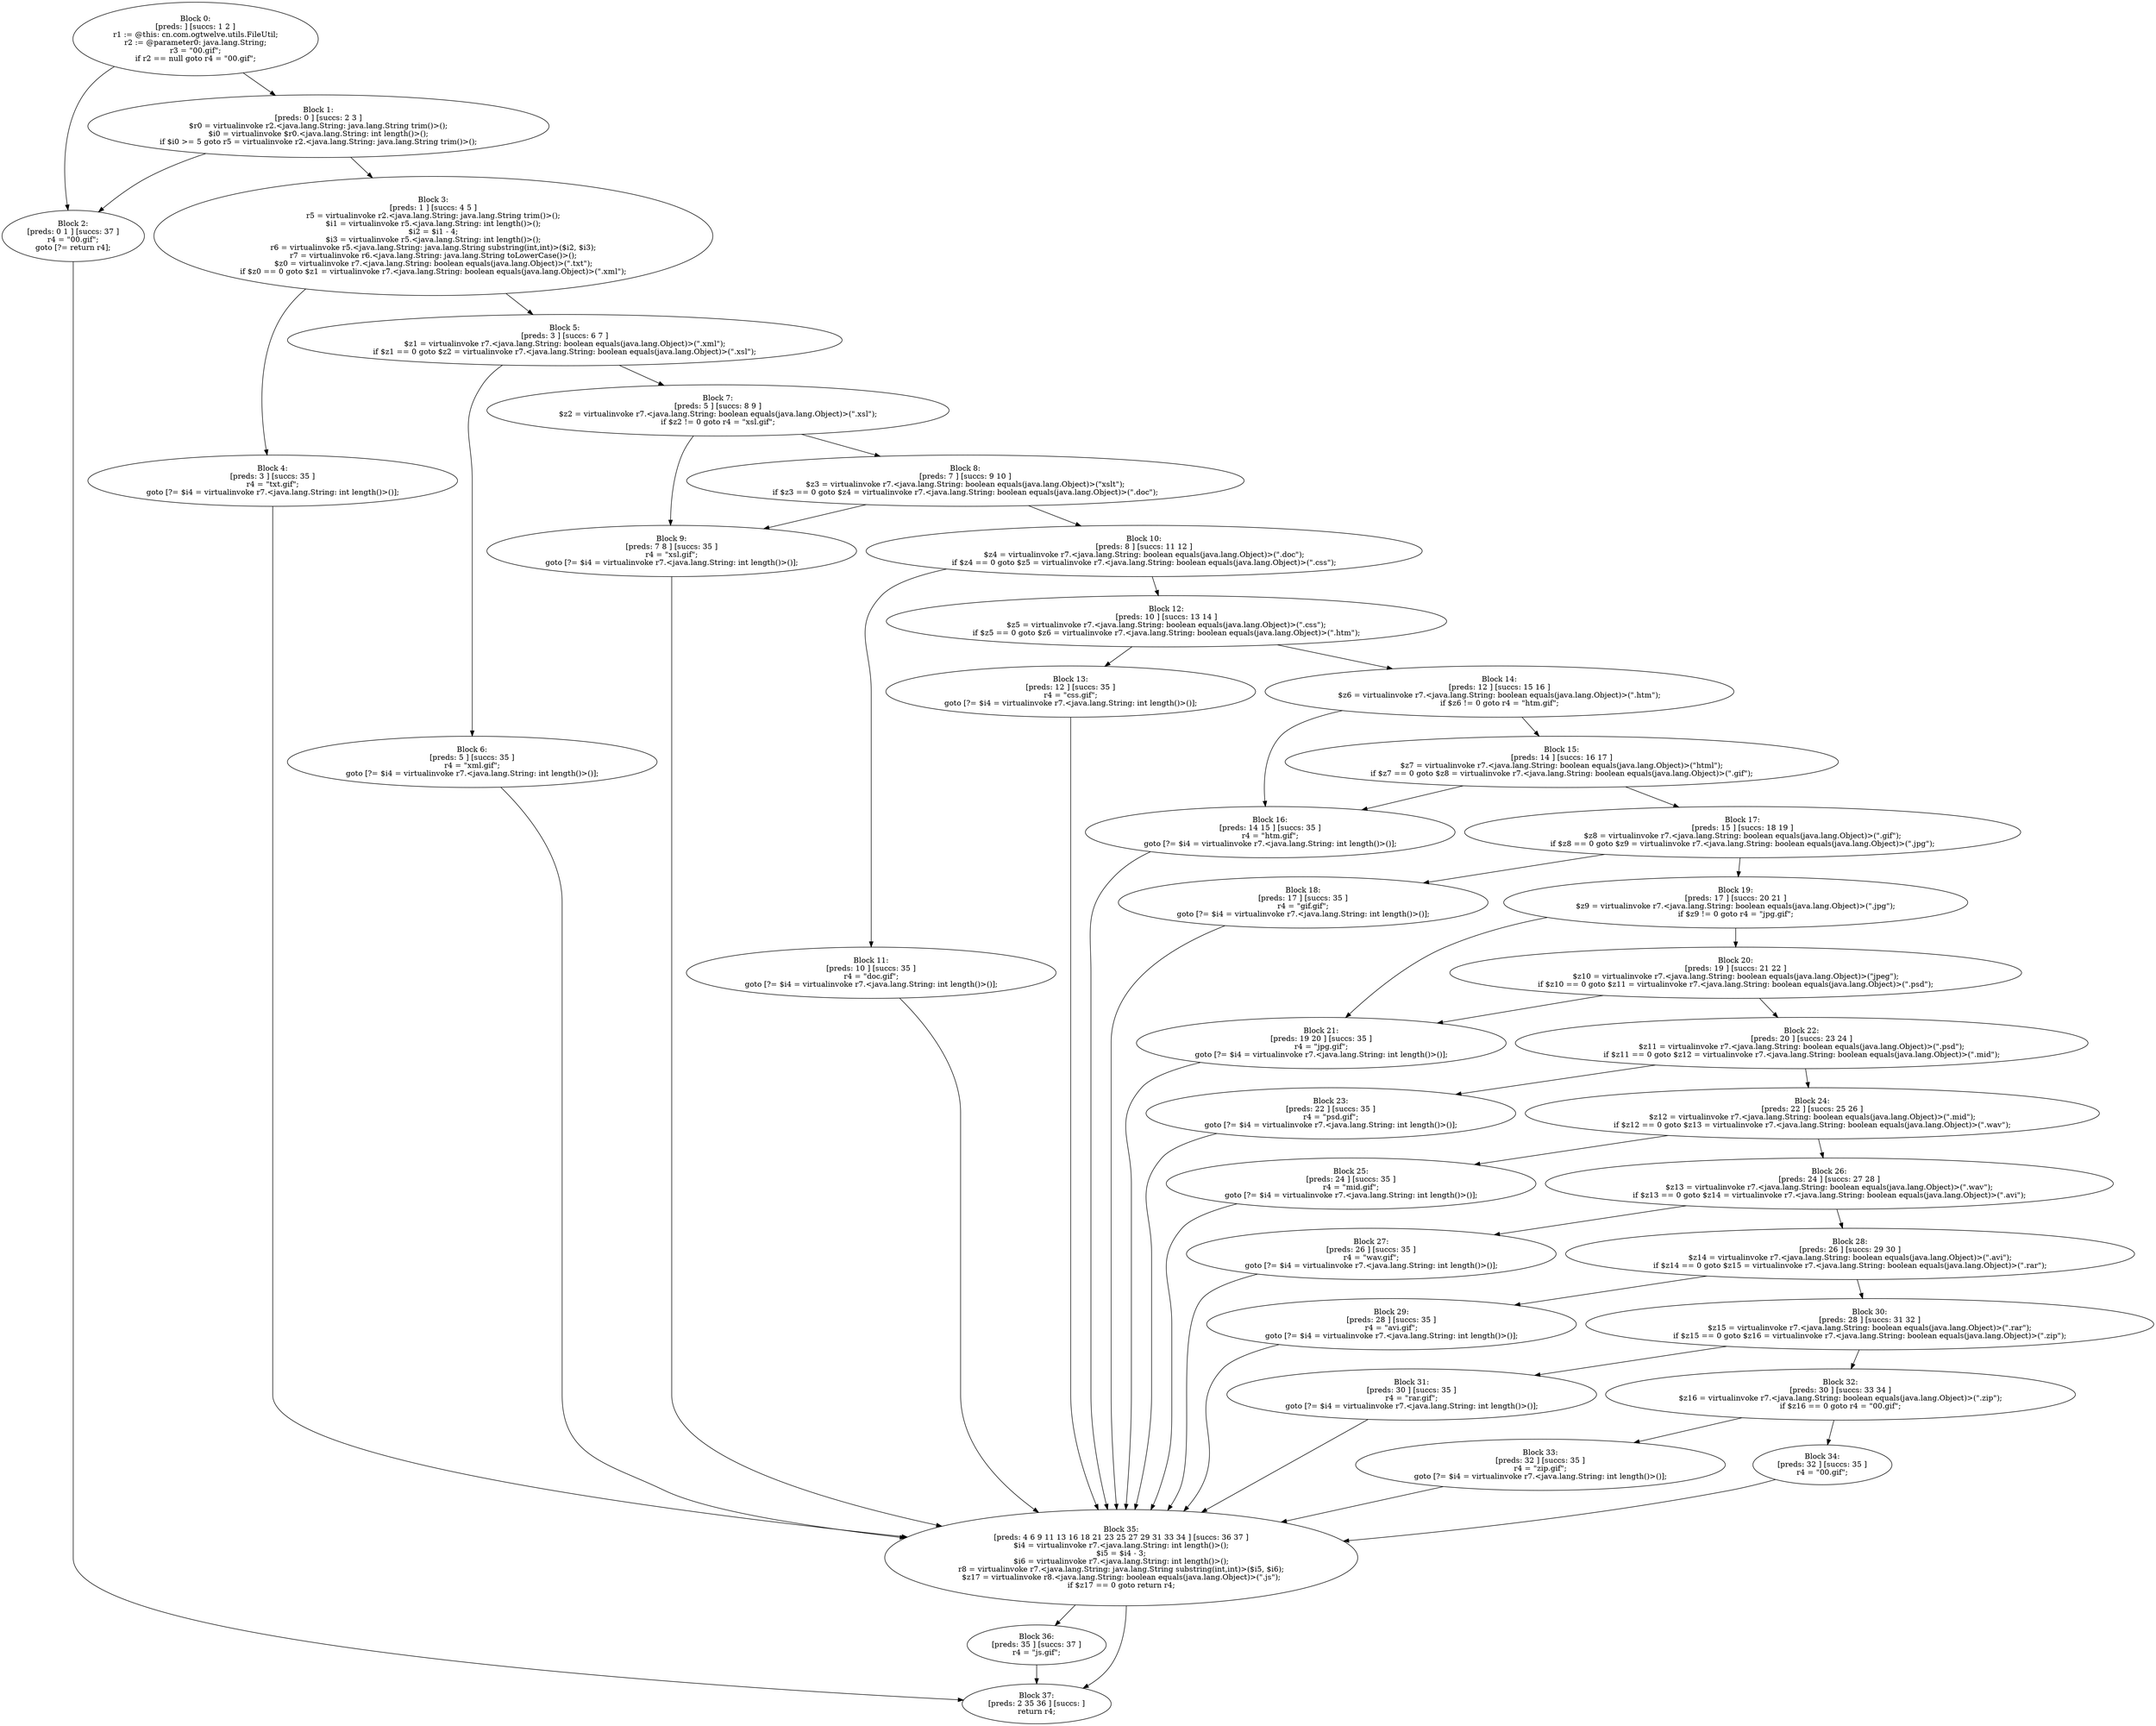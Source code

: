 digraph "unitGraph" {
    "Block 0:
[preds: ] [succs: 1 2 ]
r1 := @this: cn.com.ogtwelve.utils.FileUtil;
r2 := @parameter0: java.lang.String;
r3 = \"00.gif\";
if r2 == null goto r4 = \"00.gif\";
"
    "Block 1:
[preds: 0 ] [succs: 2 3 ]
$r0 = virtualinvoke r2.<java.lang.String: java.lang.String trim()>();
$i0 = virtualinvoke $r0.<java.lang.String: int length()>();
if $i0 >= 5 goto r5 = virtualinvoke r2.<java.lang.String: java.lang.String trim()>();
"
    "Block 2:
[preds: 0 1 ] [succs: 37 ]
r4 = \"00.gif\";
goto [?= return r4];
"
    "Block 3:
[preds: 1 ] [succs: 4 5 ]
r5 = virtualinvoke r2.<java.lang.String: java.lang.String trim()>();
$i1 = virtualinvoke r5.<java.lang.String: int length()>();
$i2 = $i1 - 4;
$i3 = virtualinvoke r5.<java.lang.String: int length()>();
r6 = virtualinvoke r5.<java.lang.String: java.lang.String substring(int,int)>($i2, $i3);
r7 = virtualinvoke r6.<java.lang.String: java.lang.String toLowerCase()>();
$z0 = virtualinvoke r7.<java.lang.String: boolean equals(java.lang.Object)>(\".txt\");
if $z0 == 0 goto $z1 = virtualinvoke r7.<java.lang.String: boolean equals(java.lang.Object)>(\".xml\");
"
    "Block 4:
[preds: 3 ] [succs: 35 ]
r4 = \"txt.gif\";
goto [?= $i4 = virtualinvoke r7.<java.lang.String: int length()>()];
"
    "Block 5:
[preds: 3 ] [succs: 6 7 ]
$z1 = virtualinvoke r7.<java.lang.String: boolean equals(java.lang.Object)>(\".xml\");
if $z1 == 0 goto $z2 = virtualinvoke r7.<java.lang.String: boolean equals(java.lang.Object)>(\".xsl\");
"
    "Block 6:
[preds: 5 ] [succs: 35 ]
r4 = \"xml.gif\";
goto [?= $i4 = virtualinvoke r7.<java.lang.String: int length()>()];
"
    "Block 7:
[preds: 5 ] [succs: 8 9 ]
$z2 = virtualinvoke r7.<java.lang.String: boolean equals(java.lang.Object)>(\".xsl\");
if $z2 != 0 goto r4 = \"xsl.gif\";
"
    "Block 8:
[preds: 7 ] [succs: 9 10 ]
$z3 = virtualinvoke r7.<java.lang.String: boolean equals(java.lang.Object)>(\"xslt\");
if $z3 == 0 goto $z4 = virtualinvoke r7.<java.lang.String: boolean equals(java.lang.Object)>(\".doc\");
"
    "Block 9:
[preds: 7 8 ] [succs: 35 ]
r4 = \"xsl.gif\";
goto [?= $i4 = virtualinvoke r7.<java.lang.String: int length()>()];
"
    "Block 10:
[preds: 8 ] [succs: 11 12 ]
$z4 = virtualinvoke r7.<java.lang.String: boolean equals(java.lang.Object)>(\".doc\");
if $z4 == 0 goto $z5 = virtualinvoke r7.<java.lang.String: boolean equals(java.lang.Object)>(\".css\");
"
    "Block 11:
[preds: 10 ] [succs: 35 ]
r4 = \"doc.gif\";
goto [?= $i4 = virtualinvoke r7.<java.lang.String: int length()>()];
"
    "Block 12:
[preds: 10 ] [succs: 13 14 ]
$z5 = virtualinvoke r7.<java.lang.String: boolean equals(java.lang.Object)>(\".css\");
if $z5 == 0 goto $z6 = virtualinvoke r7.<java.lang.String: boolean equals(java.lang.Object)>(\".htm\");
"
    "Block 13:
[preds: 12 ] [succs: 35 ]
r4 = \"css.gif\";
goto [?= $i4 = virtualinvoke r7.<java.lang.String: int length()>()];
"
    "Block 14:
[preds: 12 ] [succs: 15 16 ]
$z6 = virtualinvoke r7.<java.lang.String: boolean equals(java.lang.Object)>(\".htm\");
if $z6 != 0 goto r4 = \"htm.gif\";
"
    "Block 15:
[preds: 14 ] [succs: 16 17 ]
$z7 = virtualinvoke r7.<java.lang.String: boolean equals(java.lang.Object)>(\"html\");
if $z7 == 0 goto $z8 = virtualinvoke r7.<java.lang.String: boolean equals(java.lang.Object)>(\".gif\");
"
    "Block 16:
[preds: 14 15 ] [succs: 35 ]
r4 = \"htm.gif\";
goto [?= $i4 = virtualinvoke r7.<java.lang.String: int length()>()];
"
    "Block 17:
[preds: 15 ] [succs: 18 19 ]
$z8 = virtualinvoke r7.<java.lang.String: boolean equals(java.lang.Object)>(\".gif\");
if $z8 == 0 goto $z9 = virtualinvoke r7.<java.lang.String: boolean equals(java.lang.Object)>(\".jpg\");
"
    "Block 18:
[preds: 17 ] [succs: 35 ]
r4 = \"gif.gif\";
goto [?= $i4 = virtualinvoke r7.<java.lang.String: int length()>()];
"
    "Block 19:
[preds: 17 ] [succs: 20 21 ]
$z9 = virtualinvoke r7.<java.lang.String: boolean equals(java.lang.Object)>(\".jpg\");
if $z9 != 0 goto r4 = \"jpg.gif\";
"
    "Block 20:
[preds: 19 ] [succs: 21 22 ]
$z10 = virtualinvoke r7.<java.lang.String: boolean equals(java.lang.Object)>(\"jpeg\");
if $z10 == 0 goto $z11 = virtualinvoke r7.<java.lang.String: boolean equals(java.lang.Object)>(\".psd\");
"
    "Block 21:
[preds: 19 20 ] [succs: 35 ]
r4 = \"jpg.gif\";
goto [?= $i4 = virtualinvoke r7.<java.lang.String: int length()>()];
"
    "Block 22:
[preds: 20 ] [succs: 23 24 ]
$z11 = virtualinvoke r7.<java.lang.String: boolean equals(java.lang.Object)>(\".psd\");
if $z11 == 0 goto $z12 = virtualinvoke r7.<java.lang.String: boolean equals(java.lang.Object)>(\".mid\");
"
    "Block 23:
[preds: 22 ] [succs: 35 ]
r4 = \"psd.gif\";
goto [?= $i4 = virtualinvoke r7.<java.lang.String: int length()>()];
"
    "Block 24:
[preds: 22 ] [succs: 25 26 ]
$z12 = virtualinvoke r7.<java.lang.String: boolean equals(java.lang.Object)>(\".mid\");
if $z12 == 0 goto $z13 = virtualinvoke r7.<java.lang.String: boolean equals(java.lang.Object)>(\".wav\");
"
    "Block 25:
[preds: 24 ] [succs: 35 ]
r4 = \"mid.gif\";
goto [?= $i4 = virtualinvoke r7.<java.lang.String: int length()>()];
"
    "Block 26:
[preds: 24 ] [succs: 27 28 ]
$z13 = virtualinvoke r7.<java.lang.String: boolean equals(java.lang.Object)>(\".wav\");
if $z13 == 0 goto $z14 = virtualinvoke r7.<java.lang.String: boolean equals(java.lang.Object)>(\".avi\");
"
    "Block 27:
[preds: 26 ] [succs: 35 ]
r4 = \"wav.gif\";
goto [?= $i4 = virtualinvoke r7.<java.lang.String: int length()>()];
"
    "Block 28:
[preds: 26 ] [succs: 29 30 ]
$z14 = virtualinvoke r7.<java.lang.String: boolean equals(java.lang.Object)>(\".avi\");
if $z14 == 0 goto $z15 = virtualinvoke r7.<java.lang.String: boolean equals(java.lang.Object)>(\".rar\");
"
    "Block 29:
[preds: 28 ] [succs: 35 ]
r4 = \"avi.gif\";
goto [?= $i4 = virtualinvoke r7.<java.lang.String: int length()>()];
"
    "Block 30:
[preds: 28 ] [succs: 31 32 ]
$z15 = virtualinvoke r7.<java.lang.String: boolean equals(java.lang.Object)>(\".rar\");
if $z15 == 0 goto $z16 = virtualinvoke r7.<java.lang.String: boolean equals(java.lang.Object)>(\".zip\");
"
    "Block 31:
[preds: 30 ] [succs: 35 ]
r4 = \"rar.gif\";
goto [?= $i4 = virtualinvoke r7.<java.lang.String: int length()>()];
"
    "Block 32:
[preds: 30 ] [succs: 33 34 ]
$z16 = virtualinvoke r7.<java.lang.String: boolean equals(java.lang.Object)>(\".zip\");
if $z16 == 0 goto r4 = \"00.gif\";
"
    "Block 33:
[preds: 32 ] [succs: 35 ]
r4 = \"zip.gif\";
goto [?= $i4 = virtualinvoke r7.<java.lang.String: int length()>()];
"
    "Block 34:
[preds: 32 ] [succs: 35 ]
r4 = \"00.gif\";
"
    "Block 35:
[preds: 4 6 9 11 13 16 18 21 23 25 27 29 31 33 34 ] [succs: 36 37 ]
$i4 = virtualinvoke r7.<java.lang.String: int length()>();
$i5 = $i4 - 3;
$i6 = virtualinvoke r7.<java.lang.String: int length()>();
r8 = virtualinvoke r7.<java.lang.String: java.lang.String substring(int,int)>($i5, $i6);
$z17 = virtualinvoke r8.<java.lang.String: boolean equals(java.lang.Object)>(\".js\");
if $z17 == 0 goto return r4;
"
    "Block 36:
[preds: 35 ] [succs: 37 ]
r4 = \"js.gif\";
"
    "Block 37:
[preds: 2 35 36 ] [succs: ]
return r4;
"
    "Block 0:
[preds: ] [succs: 1 2 ]
r1 := @this: cn.com.ogtwelve.utils.FileUtil;
r2 := @parameter0: java.lang.String;
r3 = \"00.gif\";
if r2 == null goto r4 = \"00.gif\";
"->"Block 1:
[preds: 0 ] [succs: 2 3 ]
$r0 = virtualinvoke r2.<java.lang.String: java.lang.String trim()>();
$i0 = virtualinvoke $r0.<java.lang.String: int length()>();
if $i0 >= 5 goto r5 = virtualinvoke r2.<java.lang.String: java.lang.String trim()>();
";
    "Block 0:
[preds: ] [succs: 1 2 ]
r1 := @this: cn.com.ogtwelve.utils.FileUtil;
r2 := @parameter0: java.lang.String;
r3 = \"00.gif\";
if r2 == null goto r4 = \"00.gif\";
"->"Block 2:
[preds: 0 1 ] [succs: 37 ]
r4 = \"00.gif\";
goto [?= return r4];
";
    "Block 1:
[preds: 0 ] [succs: 2 3 ]
$r0 = virtualinvoke r2.<java.lang.String: java.lang.String trim()>();
$i0 = virtualinvoke $r0.<java.lang.String: int length()>();
if $i0 >= 5 goto r5 = virtualinvoke r2.<java.lang.String: java.lang.String trim()>();
"->"Block 2:
[preds: 0 1 ] [succs: 37 ]
r4 = \"00.gif\";
goto [?= return r4];
";
    "Block 1:
[preds: 0 ] [succs: 2 3 ]
$r0 = virtualinvoke r2.<java.lang.String: java.lang.String trim()>();
$i0 = virtualinvoke $r0.<java.lang.String: int length()>();
if $i0 >= 5 goto r5 = virtualinvoke r2.<java.lang.String: java.lang.String trim()>();
"->"Block 3:
[preds: 1 ] [succs: 4 5 ]
r5 = virtualinvoke r2.<java.lang.String: java.lang.String trim()>();
$i1 = virtualinvoke r5.<java.lang.String: int length()>();
$i2 = $i1 - 4;
$i3 = virtualinvoke r5.<java.lang.String: int length()>();
r6 = virtualinvoke r5.<java.lang.String: java.lang.String substring(int,int)>($i2, $i3);
r7 = virtualinvoke r6.<java.lang.String: java.lang.String toLowerCase()>();
$z0 = virtualinvoke r7.<java.lang.String: boolean equals(java.lang.Object)>(\".txt\");
if $z0 == 0 goto $z1 = virtualinvoke r7.<java.lang.String: boolean equals(java.lang.Object)>(\".xml\");
";
    "Block 2:
[preds: 0 1 ] [succs: 37 ]
r4 = \"00.gif\";
goto [?= return r4];
"->"Block 37:
[preds: 2 35 36 ] [succs: ]
return r4;
";
    "Block 3:
[preds: 1 ] [succs: 4 5 ]
r5 = virtualinvoke r2.<java.lang.String: java.lang.String trim()>();
$i1 = virtualinvoke r5.<java.lang.String: int length()>();
$i2 = $i1 - 4;
$i3 = virtualinvoke r5.<java.lang.String: int length()>();
r6 = virtualinvoke r5.<java.lang.String: java.lang.String substring(int,int)>($i2, $i3);
r7 = virtualinvoke r6.<java.lang.String: java.lang.String toLowerCase()>();
$z0 = virtualinvoke r7.<java.lang.String: boolean equals(java.lang.Object)>(\".txt\");
if $z0 == 0 goto $z1 = virtualinvoke r7.<java.lang.String: boolean equals(java.lang.Object)>(\".xml\");
"->"Block 4:
[preds: 3 ] [succs: 35 ]
r4 = \"txt.gif\";
goto [?= $i4 = virtualinvoke r7.<java.lang.String: int length()>()];
";
    "Block 3:
[preds: 1 ] [succs: 4 5 ]
r5 = virtualinvoke r2.<java.lang.String: java.lang.String trim()>();
$i1 = virtualinvoke r5.<java.lang.String: int length()>();
$i2 = $i1 - 4;
$i3 = virtualinvoke r5.<java.lang.String: int length()>();
r6 = virtualinvoke r5.<java.lang.String: java.lang.String substring(int,int)>($i2, $i3);
r7 = virtualinvoke r6.<java.lang.String: java.lang.String toLowerCase()>();
$z0 = virtualinvoke r7.<java.lang.String: boolean equals(java.lang.Object)>(\".txt\");
if $z0 == 0 goto $z1 = virtualinvoke r7.<java.lang.String: boolean equals(java.lang.Object)>(\".xml\");
"->"Block 5:
[preds: 3 ] [succs: 6 7 ]
$z1 = virtualinvoke r7.<java.lang.String: boolean equals(java.lang.Object)>(\".xml\");
if $z1 == 0 goto $z2 = virtualinvoke r7.<java.lang.String: boolean equals(java.lang.Object)>(\".xsl\");
";
    "Block 4:
[preds: 3 ] [succs: 35 ]
r4 = \"txt.gif\";
goto [?= $i4 = virtualinvoke r7.<java.lang.String: int length()>()];
"->"Block 35:
[preds: 4 6 9 11 13 16 18 21 23 25 27 29 31 33 34 ] [succs: 36 37 ]
$i4 = virtualinvoke r7.<java.lang.String: int length()>();
$i5 = $i4 - 3;
$i6 = virtualinvoke r7.<java.lang.String: int length()>();
r8 = virtualinvoke r7.<java.lang.String: java.lang.String substring(int,int)>($i5, $i6);
$z17 = virtualinvoke r8.<java.lang.String: boolean equals(java.lang.Object)>(\".js\");
if $z17 == 0 goto return r4;
";
    "Block 5:
[preds: 3 ] [succs: 6 7 ]
$z1 = virtualinvoke r7.<java.lang.String: boolean equals(java.lang.Object)>(\".xml\");
if $z1 == 0 goto $z2 = virtualinvoke r7.<java.lang.String: boolean equals(java.lang.Object)>(\".xsl\");
"->"Block 6:
[preds: 5 ] [succs: 35 ]
r4 = \"xml.gif\";
goto [?= $i4 = virtualinvoke r7.<java.lang.String: int length()>()];
";
    "Block 5:
[preds: 3 ] [succs: 6 7 ]
$z1 = virtualinvoke r7.<java.lang.String: boolean equals(java.lang.Object)>(\".xml\");
if $z1 == 0 goto $z2 = virtualinvoke r7.<java.lang.String: boolean equals(java.lang.Object)>(\".xsl\");
"->"Block 7:
[preds: 5 ] [succs: 8 9 ]
$z2 = virtualinvoke r7.<java.lang.String: boolean equals(java.lang.Object)>(\".xsl\");
if $z2 != 0 goto r4 = \"xsl.gif\";
";
    "Block 6:
[preds: 5 ] [succs: 35 ]
r4 = \"xml.gif\";
goto [?= $i4 = virtualinvoke r7.<java.lang.String: int length()>()];
"->"Block 35:
[preds: 4 6 9 11 13 16 18 21 23 25 27 29 31 33 34 ] [succs: 36 37 ]
$i4 = virtualinvoke r7.<java.lang.String: int length()>();
$i5 = $i4 - 3;
$i6 = virtualinvoke r7.<java.lang.String: int length()>();
r8 = virtualinvoke r7.<java.lang.String: java.lang.String substring(int,int)>($i5, $i6);
$z17 = virtualinvoke r8.<java.lang.String: boolean equals(java.lang.Object)>(\".js\");
if $z17 == 0 goto return r4;
";
    "Block 7:
[preds: 5 ] [succs: 8 9 ]
$z2 = virtualinvoke r7.<java.lang.String: boolean equals(java.lang.Object)>(\".xsl\");
if $z2 != 0 goto r4 = \"xsl.gif\";
"->"Block 8:
[preds: 7 ] [succs: 9 10 ]
$z3 = virtualinvoke r7.<java.lang.String: boolean equals(java.lang.Object)>(\"xslt\");
if $z3 == 0 goto $z4 = virtualinvoke r7.<java.lang.String: boolean equals(java.lang.Object)>(\".doc\");
";
    "Block 7:
[preds: 5 ] [succs: 8 9 ]
$z2 = virtualinvoke r7.<java.lang.String: boolean equals(java.lang.Object)>(\".xsl\");
if $z2 != 0 goto r4 = \"xsl.gif\";
"->"Block 9:
[preds: 7 8 ] [succs: 35 ]
r4 = \"xsl.gif\";
goto [?= $i4 = virtualinvoke r7.<java.lang.String: int length()>()];
";
    "Block 8:
[preds: 7 ] [succs: 9 10 ]
$z3 = virtualinvoke r7.<java.lang.String: boolean equals(java.lang.Object)>(\"xslt\");
if $z3 == 0 goto $z4 = virtualinvoke r7.<java.lang.String: boolean equals(java.lang.Object)>(\".doc\");
"->"Block 9:
[preds: 7 8 ] [succs: 35 ]
r4 = \"xsl.gif\";
goto [?= $i4 = virtualinvoke r7.<java.lang.String: int length()>()];
";
    "Block 8:
[preds: 7 ] [succs: 9 10 ]
$z3 = virtualinvoke r7.<java.lang.String: boolean equals(java.lang.Object)>(\"xslt\");
if $z3 == 0 goto $z4 = virtualinvoke r7.<java.lang.String: boolean equals(java.lang.Object)>(\".doc\");
"->"Block 10:
[preds: 8 ] [succs: 11 12 ]
$z4 = virtualinvoke r7.<java.lang.String: boolean equals(java.lang.Object)>(\".doc\");
if $z4 == 0 goto $z5 = virtualinvoke r7.<java.lang.String: boolean equals(java.lang.Object)>(\".css\");
";
    "Block 9:
[preds: 7 8 ] [succs: 35 ]
r4 = \"xsl.gif\";
goto [?= $i4 = virtualinvoke r7.<java.lang.String: int length()>()];
"->"Block 35:
[preds: 4 6 9 11 13 16 18 21 23 25 27 29 31 33 34 ] [succs: 36 37 ]
$i4 = virtualinvoke r7.<java.lang.String: int length()>();
$i5 = $i4 - 3;
$i6 = virtualinvoke r7.<java.lang.String: int length()>();
r8 = virtualinvoke r7.<java.lang.String: java.lang.String substring(int,int)>($i5, $i6);
$z17 = virtualinvoke r8.<java.lang.String: boolean equals(java.lang.Object)>(\".js\");
if $z17 == 0 goto return r4;
";
    "Block 10:
[preds: 8 ] [succs: 11 12 ]
$z4 = virtualinvoke r7.<java.lang.String: boolean equals(java.lang.Object)>(\".doc\");
if $z4 == 0 goto $z5 = virtualinvoke r7.<java.lang.String: boolean equals(java.lang.Object)>(\".css\");
"->"Block 11:
[preds: 10 ] [succs: 35 ]
r4 = \"doc.gif\";
goto [?= $i4 = virtualinvoke r7.<java.lang.String: int length()>()];
";
    "Block 10:
[preds: 8 ] [succs: 11 12 ]
$z4 = virtualinvoke r7.<java.lang.String: boolean equals(java.lang.Object)>(\".doc\");
if $z4 == 0 goto $z5 = virtualinvoke r7.<java.lang.String: boolean equals(java.lang.Object)>(\".css\");
"->"Block 12:
[preds: 10 ] [succs: 13 14 ]
$z5 = virtualinvoke r7.<java.lang.String: boolean equals(java.lang.Object)>(\".css\");
if $z5 == 0 goto $z6 = virtualinvoke r7.<java.lang.String: boolean equals(java.lang.Object)>(\".htm\");
";
    "Block 11:
[preds: 10 ] [succs: 35 ]
r4 = \"doc.gif\";
goto [?= $i4 = virtualinvoke r7.<java.lang.String: int length()>()];
"->"Block 35:
[preds: 4 6 9 11 13 16 18 21 23 25 27 29 31 33 34 ] [succs: 36 37 ]
$i4 = virtualinvoke r7.<java.lang.String: int length()>();
$i5 = $i4 - 3;
$i6 = virtualinvoke r7.<java.lang.String: int length()>();
r8 = virtualinvoke r7.<java.lang.String: java.lang.String substring(int,int)>($i5, $i6);
$z17 = virtualinvoke r8.<java.lang.String: boolean equals(java.lang.Object)>(\".js\");
if $z17 == 0 goto return r4;
";
    "Block 12:
[preds: 10 ] [succs: 13 14 ]
$z5 = virtualinvoke r7.<java.lang.String: boolean equals(java.lang.Object)>(\".css\");
if $z5 == 0 goto $z6 = virtualinvoke r7.<java.lang.String: boolean equals(java.lang.Object)>(\".htm\");
"->"Block 13:
[preds: 12 ] [succs: 35 ]
r4 = \"css.gif\";
goto [?= $i4 = virtualinvoke r7.<java.lang.String: int length()>()];
";
    "Block 12:
[preds: 10 ] [succs: 13 14 ]
$z5 = virtualinvoke r7.<java.lang.String: boolean equals(java.lang.Object)>(\".css\");
if $z5 == 0 goto $z6 = virtualinvoke r7.<java.lang.String: boolean equals(java.lang.Object)>(\".htm\");
"->"Block 14:
[preds: 12 ] [succs: 15 16 ]
$z6 = virtualinvoke r7.<java.lang.String: boolean equals(java.lang.Object)>(\".htm\");
if $z6 != 0 goto r4 = \"htm.gif\";
";
    "Block 13:
[preds: 12 ] [succs: 35 ]
r4 = \"css.gif\";
goto [?= $i4 = virtualinvoke r7.<java.lang.String: int length()>()];
"->"Block 35:
[preds: 4 6 9 11 13 16 18 21 23 25 27 29 31 33 34 ] [succs: 36 37 ]
$i4 = virtualinvoke r7.<java.lang.String: int length()>();
$i5 = $i4 - 3;
$i6 = virtualinvoke r7.<java.lang.String: int length()>();
r8 = virtualinvoke r7.<java.lang.String: java.lang.String substring(int,int)>($i5, $i6);
$z17 = virtualinvoke r8.<java.lang.String: boolean equals(java.lang.Object)>(\".js\");
if $z17 == 0 goto return r4;
";
    "Block 14:
[preds: 12 ] [succs: 15 16 ]
$z6 = virtualinvoke r7.<java.lang.String: boolean equals(java.lang.Object)>(\".htm\");
if $z6 != 0 goto r4 = \"htm.gif\";
"->"Block 15:
[preds: 14 ] [succs: 16 17 ]
$z7 = virtualinvoke r7.<java.lang.String: boolean equals(java.lang.Object)>(\"html\");
if $z7 == 0 goto $z8 = virtualinvoke r7.<java.lang.String: boolean equals(java.lang.Object)>(\".gif\");
";
    "Block 14:
[preds: 12 ] [succs: 15 16 ]
$z6 = virtualinvoke r7.<java.lang.String: boolean equals(java.lang.Object)>(\".htm\");
if $z6 != 0 goto r4 = \"htm.gif\";
"->"Block 16:
[preds: 14 15 ] [succs: 35 ]
r4 = \"htm.gif\";
goto [?= $i4 = virtualinvoke r7.<java.lang.String: int length()>()];
";
    "Block 15:
[preds: 14 ] [succs: 16 17 ]
$z7 = virtualinvoke r7.<java.lang.String: boolean equals(java.lang.Object)>(\"html\");
if $z7 == 0 goto $z8 = virtualinvoke r7.<java.lang.String: boolean equals(java.lang.Object)>(\".gif\");
"->"Block 16:
[preds: 14 15 ] [succs: 35 ]
r4 = \"htm.gif\";
goto [?= $i4 = virtualinvoke r7.<java.lang.String: int length()>()];
";
    "Block 15:
[preds: 14 ] [succs: 16 17 ]
$z7 = virtualinvoke r7.<java.lang.String: boolean equals(java.lang.Object)>(\"html\");
if $z7 == 0 goto $z8 = virtualinvoke r7.<java.lang.String: boolean equals(java.lang.Object)>(\".gif\");
"->"Block 17:
[preds: 15 ] [succs: 18 19 ]
$z8 = virtualinvoke r7.<java.lang.String: boolean equals(java.lang.Object)>(\".gif\");
if $z8 == 0 goto $z9 = virtualinvoke r7.<java.lang.String: boolean equals(java.lang.Object)>(\".jpg\");
";
    "Block 16:
[preds: 14 15 ] [succs: 35 ]
r4 = \"htm.gif\";
goto [?= $i4 = virtualinvoke r7.<java.lang.String: int length()>()];
"->"Block 35:
[preds: 4 6 9 11 13 16 18 21 23 25 27 29 31 33 34 ] [succs: 36 37 ]
$i4 = virtualinvoke r7.<java.lang.String: int length()>();
$i5 = $i4 - 3;
$i6 = virtualinvoke r7.<java.lang.String: int length()>();
r8 = virtualinvoke r7.<java.lang.String: java.lang.String substring(int,int)>($i5, $i6);
$z17 = virtualinvoke r8.<java.lang.String: boolean equals(java.lang.Object)>(\".js\");
if $z17 == 0 goto return r4;
";
    "Block 17:
[preds: 15 ] [succs: 18 19 ]
$z8 = virtualinvoke r7.<java.lang.String: boolean equals(java.lang.Object)>(\".gif\");
if $z8 == 0 goto $z9 = virtualinvoke r7.<java.lang.String: boolean equals(java.lang.Object)>(\".jpg\");
"->"Block 18:
[preds: 17 ] [succs: 35 ]
r4 = \"gif.gif\";
goto [?= $i4 = virtualinvoke r7.<java.lang.String: int length()>()];
";
    "Block 17:
[preds: 15 ] [succs: 18 19 ]
$z8 = virtualinvoke r7.<java.lang.String: boolean equals(java.lang.Object)>(\".gif\");
if $z8 == 0 goto $z9 = virtualinvoke r7.<java.lang.String: boolean equals(java.lang.Object)>(\".jpg\");
"->"Block 19:
[preds: 17 ] [succs: 20 21 ]
$z9 = virtualinvoke r7.<java.lang.String: boolean equals(java.lang.Object)>(\".jpg\");
if $z9 != 0 goto r4 = \"jpg.gif\";
";
    "Block 18:
[preds: 17 ] [succs: 35 ]
r4 = \"gif.gif\";
goto [?= $i4 = virtualinvoke r7.<java.lang.String: int length()>()];
"->"Block 35:
[preds: 4 6 9 11 13 16 18 21 23 25 27 29 31 33 34 ] [succs: 36 37 ]
$i4 = virtualinvoke r7.<java.lang.String: int length()>();
$i5 = $i4 - 3;
$i6 = virtualinvoke r7.<java.lang.String: int length()>();
r8 = virtualinvoke r7.<java.lang.String: java.lang.String substring(int,int)>($i5, $i6);
$z17 = virtualinvoke r8.<java.lang.String: boolean equals(java.lang.Object)>(\".js\");
if $z17 == 0 goto return r4;
";
    "Block 19:
[preds: 17 ] [succs: 20 21 ]
$z9 = virtualinvoke r7.<java.lang.String: boolean equals(java.lang.Object)>(\".jpg\");
if $z9 != 0 goto r4 = \"jpg.gif\";
"->"Block 20:
[preds: 19 ] [succs: 21 22 ]
$z10 = virtualinvoke r7.<java.lang.String: boolean equals(java.lang.Object)>(\"jpeg\");
if $z10 == 0 goto $z11 = virtualinvoke r7.<java.lang.String: boolean equals(java.lang.Object)>(\".psd\");
";
    "Block 19:
[preds: 17 ] [succs: 20 21 ]
$z9 = virtualinvoke r7.<java.lang.String: boolean equals(java.lang.Object)>(\".jpg\");
if $z9 != 0 goto r4 = \"jpg.gif\";
"->"Block 21:
[preds: 19 20 ] [succs: 35 ]
r4 = \"jpg.gif\";
goto [?= $i4 = virtualinvoke r7.<java.lang.String: int length()>()];
";
    "Block 20:
[preds: 19 ] [succs: 21 22 ]
$z10 = virtualinvoke r7.<java.lang.String: boolean equals(java.lang.Object)>(\"jpeg\");
if $z10 == 0 goto $z11 = virtualinvoke r7.<java.lang.String: boolean equals(java.lang.Object)>(\".psd\");
"->"Block 21:
[preds: 19 20 ] [succs: 35 ]
r4 = \"jpg.gif\";
goto [?= $i4 = virtualinvoke r7.<java.lang.String: int length()>()];
";
    "Block 20:
[preds: 19 ] [succs: 21 22 ]
$z10 = virtualinvoke r7.<java.lang.String: boolean equals(java.lang.Object)>(\"jpeg\");
if $z10 == 0 goto $z11 = virtualinvoke r7.<java.lang.String: boolean equals(java.lang.Object)>(\".psd\");
"->"Block 22:
[preds: 20 ] [succs: 23 24 ]
$z11 = virtualinvoke r7.<java.lang.String: boolean equals(java.lang.Object)>(\".psd\");
if $z11 == 0 goto $z12 = virtualinvoke r7.<java.lang.String: boolean equals(java.lang.Object)>(\".mid\");
";
    "Block 21:
[preds: 19 20 ] [succs: 35 ]
r4 = \"jpg.gif\";
goto [?= $i4 = virtualinvoke r7.<java.lang.String: int length()>()];
"->"Block 35:
[preds: 4 6 9 11 13 16 18 21 23 25 27 29 31 33 34 ] [succs: 36 37 ]
$i4 = virtualinvoke r7.<java.lang.String: int length()>();
$i5 = $i4 - 3;
$i6 = virtualinvoke r7.<java.lang.String: int length()>();
r8 = virtualinvoke r7.<java.lang.String: java.lang.String substring(int,int)>($i5, $i6);
$z17 = virtualinvoke r8.<java.lang.String: boolean equals(java.lang.Object)>(\".js\");
if $z17 == 0 goto return r4;
";
    "Block 22:
[preds: 20 ] [succs: 23 24 ]
$z11 = virtualinvoke r7.<java.lang.String: boolean equals(java.lang.Object)>(\".psd\");
if $z11 == 0 goto $z12 = virtualinvoke r7.<java.lang.String: boolean equals(java.lang.Object)>(\".mid\");
"->"Block 23:
[preds: 22 ] [succs: 35 ]
r4 = \"psd.gif\";
goto [?= $i4 = virtualinvoke r7.<java.lang.String: int length()>()];
";
    "Block 22:
[preds: 20 ] [succs: 23 24 ]
$z11 = virtualinvoke r7.<java.lang.String: boolean equals(java.lang.Object)>(\".psd\");
if $z11 == 0 goto $z12 = virtualinvoke r7.<java.lang.String: boolean equals(java.lang.Object)>(\".mid\");
"->"Block 24:
[preds: 22 ] [succs: 25 26 ]
$z12 = virtualinvoke r7.<java.lang.String: boolean equals(java.lang.Object)>(\".mid\");
if $z12 == 0 goto $z13 = virtualinvoke r7.<java.lang.String: boolean equals(java.lang.Object)>(\".wav\");
";
    "Block 23:
[preds: 22 ] [succs: 35 ]
r4 = \"psd.gif\";
goto [?= $i4 = virtualinvoke r7.<java.lang.String: int length()>()];
"->"Block 35:
[preds: 4 6 9 11 13 16 18 21 23 25 27 29 31 33 34 ] [succs: 36 37 ]
$i4 = virtualinvoke r7.<java.lang.String: int length()>();
$i5 = $i4 - 3;
$i6 = virtualinvoke r7.<java.lang.String: int length()>();
r8 = virtualinvoke r7.<java.lang.String: java.lang.String substring(int,int)>($i5, $i6);
$z17 = virtualinvoke r8.<java.lang.String: boolean equals(java.lang.Object)>(\".js\");
if $z17 == 0 goto return r4;
";
    "Block 24:
[preds: 22 ] [succs: 25 26 ]
$z12 = virtualinvoke r7.<java.lang.String: boolean equals(java.lang.Object)>(\".mid\");
if $z12 == 0 goto $z13 = virtualinvoke r7.<java.lang.String: boolean equals(java.lang.Object)>(\".wav\");
"->"Block 25:
[preds: 24 ] [succs: 35 ]
r4 = \"mid.gif\";
goto [?= $i4 = virtualinvoke r7.<java.lang.String: int length()>()];
";
    "Block 24:
[preds: 22 ] [succs: 25 26 ]
$z12 = virtualinvoke r7.<java.lang.String: boolean equals(java.lang.Object)>(\".mid\");
if $z12 == 0 goto $z13 = virtualinvoke r7.<java.lang.String: boolean equals(java.lang.Object)>(\".wav\");
"->"Block 26:
[preds: 24 ] [succs: 27 28 ]
$z13 = virtualinvoke r7.<java.lang.String: boolean equals(java.lang.Object)>(\".wav\");
if $z13 == 0 goto $z14 = virtualinvoke r7.<java.lang.String: boolean equals(java.lang.Object)>(\".avi\");
";
    "Block 25:
[preds: 24 ] [succs: 35 ]
r4 = \"mid.gif\";
goto [?= $i4 = virtualinvoke r7.<java.lang.String: int length()>()];
"->"Block 35:
[preds: 4 6 9 11 13 16 18 21 23 25 27 29 31 33 34 ] [succs: 36 37 ]
$i4 = virtualinvoke r7.<java.lang.String: int length()>();
$i5 = $i4 - 3;
$i6 = virtualinvoke r7.<java.lang.String: int length()>();
r8 = virtualinvoke r7.<java.lang.String: java.lang.String substring(int,int)>($i5, $i6);
$z17 = virtualinvoke r8.<java.lang.String: boolean equals(java.lang.Object)>(\".js\");
if $z17 == 0 goto return r4;
";
    "Block 26:
[preds: 24 ] [succs: 27 28 ]
$z13 = virtualinvoke r7.<java.lang.String: boolean equals(java.lang.Object)>(\".wav\");
if $z13 == 0 goto $z14 = virtualinvoke r7.<java.lang.String: boolean equals(java.lang.Object)>(\".avi\");
"->"Block 27:
[preds: 26 ] [succs: 35 ]
r4 = \"wav.gif\";
goto [?= $i4 = virtualinvoke r7.<java.lang.String: int length()>()];
";
    "Block 26:
[preds: 24 ] [succs: 27 28 ]
$z13 = virtualinvoke r7.<java.lang.String: boolean equals(java.lang.Object)>(\".wav\");
if $z13 == 0 goto $z14 = virtualinvoke r7.<java.lang.String: boolean equals(java.lang.Object)>(\".avi\");
"->"Block 28:
[preds: 26 ] [succs: 29 30 ]
$z14 = virtualinvoke r7.<java.lang.String: boolean equals(java.lang.Object)>(\".avi\");
if $z14 == 0 goto $z15 = virtualinvoke r7.<java.lang.String: boolean equals(java.lang.Object)>(\".rar\");
";
    "Block 27:
[preds: 26 ] [succs: 35 ]
r4 = \"wav.gif\";
goto [?= $i4 = virtualinvoke r7.<java.lang.String: int length()>()];
"->"Block 35:
[preds: 4 6 9 11 13 16 18 21 23 25 27 29 31 33 34 ] [succs: 36 37 ]
$i4 = virtualinvoke r7.<java.lang.String: int length()>();
$i5 = $i4 - 3;
$i6 = virtualinvoke r7.<java.lang.String: int length()>();
r8 = virtualinvoke r7.<java.lang.String: java.lang.String substring(int,int)>($i5, $i6);
$z17 = virtualinvoke r8.<java.lang.String: boolean equals(java.lang.Object)>(\".js\");
if $z17 == 0 goto return r4;
";
    "Block 28:
[preds: 26 ] [succs: 29 30 ]
$z14 = virtualinvoke r7.<java.lang.String: boolean equals(java.lang.Object)>(\".avi\");
if $z14 == 0 goto $z15 = virtualinvoke r7.<java.lang.String: boolean equals(java.lang.Object)>(\".rar\");
"->"Block 29:
[preds: 28 ] [succs: 35 ]
r4 = \"avi.gif\";
goto [?= $i4 = virtualinvoke r7.<java.lang.String: int length()>()];
";
    "Block 28:
[preds: 26 ] [succs: 29 30 ]
$z14 = virtualinvoke r7.<java.lang.String: boolean equals(java.lang.Object)>(\".avi\");
if $z14 == 0 goto $z15 = virtualinvoke r7.<java.lang.String: boolean equals(java.lang.Object)>(\".rar\");
"->"Block 30:
[preds: 28 ] [succs: 31 32 ]
$z15 = virtualinvoke r7.<java.lang.String: boolean equals(java.lang.Object)>(\".rar\");
if $z15 == 0 goto $z16 = virtualinvoke r7.<java.lang.String: boolean equals(java.lang.Object)>(\".zip\");
";
    "Block 29:
[preds: 28 ] [succs: 35 ]
r4 = \"avi.gif\";
goto [?= $i4 = virtualinvoke r7.<java.lang.String: int length()>()];
"->"Block 35:
[preds: 4 6 9 11 13 16 18 21 23 25 27 29 31 33 34 ] [succs: 36 37 ]
$i4 = virtualinvoke r7.<java.lang.String: int length()>();
$i5 = $i4 - 3;
$i6 = virtualinvoke r7.<java.lang.String: int length()>();
r8 = virtualinvoke r7.<java.lang.String: java.lang.String substring(int,int)>($i5, $i6);
$z17 = virtualinvoke r8.<java.lang.String: boolean equals(java.lang.Object)>(\".js\");
if $z17 == 0 goto return r4;
";
    "Block 30:
[preds: 28 ] [succs: 31 32 ]
$z15 = virtualinvoke r7.<java.lang.String: boolean equals(java.lang.Object)>(\".rar\");
if $z15 == 0 goto $z16 = virtualinvoke r7.<java.lang.String: boolean equals(java.lang.Object)>(\".zip\");
"->"Block 31:
[preds: 30 ] [succs: 35 ]
r4 = \"rar.gif\";
goto [?= $i4 = virtualinvoke r7.<java.lang.String: int length()>()];
";
    "Block 30:
[preds: 28 ] [succs: 31 32 ]
$z15 = virtualinvoke r7.<java.lang.String: boolean equals(java.lang.Object)>(\".rar\");
if $z15 == 0 goto $z16 = virtualinvoke r7.<java.lang.String: boolean equals(java.lang.Object)>(\".zip\");
"->"Block 32:
[preds: 30 ] [succs: 33 34 ]
$z16 = virtualinvoke r7.<java.lang.String: boolean equals(java.lang.Object)>(\".zip\");
if $z16 == 0 goto r4 = \"00.gif\";
";
    "Block 31:
[preds: 30 ] [succs: 35 ]
r4 = \"rar.gif\";
goto [?= $i4 = virtualinvoke r7.<java.lang.String: int length()>()];
"->"Block 35:
[preds: 4 6 9 11 13 16 18 21 23 25 27 29 31 33 34 ] [succs: 36 37 ]
$i4 = virtualinvoke r7.<java.lang.String: int length()>();
$i5 = $i4 - 3;
$i6 = virtualinvoke r7.<java.lang.String: int length()>();
r8 = virtualinvoke r7.<java.lang.String: java.lang.String substring(int,int)>($i5, $i6);
$z17 = virtualinvoke r8.<java.lang.String: boolean equals(java.lang.Object)>(\".js\");
if $z17 == 0 goto return r4;
";
    "Block 32:
[preds: 30 ] [succs: 33 34 ]
$z16 = virtualinvoke r7.<java.lang.String: boolean equals(java.lang.Object)>(\".zip\");
if $z16 == 0 goto r4 = \"00.gif\";
"->"Block 33:
[preds: 32 ] [succs: 35 ]
r4 = \"zip.gif\";
goto [?= $i4 = virtualinvoke r7.<java.lang.String: int length()>()];
";
    "Block 32:
[preds: 30 ] [succs: 33 34 ]
$z16 = virtualinvoke r7.<java.lang.String: boolean equals(java.lang.Object)>(\".zip\");
if $z16 == 0 goto r4 = \"00.gif\";
"->"Block 34:
[preds: 32 ] [succs: 35 ]
r4 = \"00.gif\";
";
    "Block 33:
[preds: 32 ] [succs: 35 ]
r4 = \"zip.gif\";
goto [?= $i4 = virtualinvoke r7.<java.lang.String: int length()>()];
"->"Block 35:
[preds: 4 6 9 11 13 16 18 21 23 25 27 29 31 33 34 ] [succs: 36 37 ]
$i4 = virtualinvoke r7.<java.lang.String: int length()>();
$i5 = $i4 - 3;
$i6 = virtualinvoke r7.<java.lang.String: int length()>();
r8 = virtualinvoke r7.<java.lang.String: java.lang.String substring(int,int)>($i5, $i6);
$z17 = virtualinvoke r8.<java.lang.String: boolean equals(java.lang.Object)>(\".js\");
if $z17 == 0 goto return r4;
";
    "Block 34:
[preds: 32 ] [succs: 35 ]
r4 = \"00.gif\";
"->"Block 35:
[preds: 4 6 9 11 13 16 18 21 23 25 27 29 31 33 34 ] [succs: 36 37 ]
$i4 = virtualinvoke r7.<java.lang.String: int length()>();
$i5 = $i4 - 3;
$i6 = virtualinvoke r7.<java.lang.String: int length()>();
r8 = virtualinvoke r7.<java.lang.String: java.lang.String substring(int,int)>($i5, $i6);
$z17 = virtualinvoke r8.<java.lang.String: boolean equals(java.lang.Object)>(\".js\");
if $z17 == 0 goto return r4;
";
    "Block 35:
[preds: 4 6 9 11 13 16 18 21 23 25 27 29 31 33 34 ] [succs: 36 37 ]
$i4 = virtualinvoke r7.<java.lang.String: int length()>();
$i5 = $i4 - 3;
$i6 = virtualinvoke r7.<java.lang.String: int length()>();
r8 = virtualinvoke r7.<java.lang.String: java.lang.String substring(int,int)>($i5, $i6);
$z17 = virtualinvoke r8.<java.lang.String: boolean equals(java.lang.Object)>(\".js\");
if $z17 == 0 goto return r4;
"->"Block 36:
[preds: 35 ] [succs: 37 ]
r4 = \"js.gif\";
";
    "Block 35:
[preds: 4 6 9 11 13 16 18 21 23 25 27 29 31 33 34 ] [succs: 36 37 ]
$i4 = virtualinvoke r7.<java.lang.String: int length()>();
$i5 = $i4 - 3;
$i6 = virtualinvoke r7.<java.lang.String: int length()>();
r8 = virtualinvoke r7.<java.lang.String: java.lang.String substring(int,int)>($i5, $i6);
$z17 = virtualinvoke r8.<java.lang.String: boolean equals(java.lang.Object)>(\".js\");
if $z17 == 0 goto return r4;
"->"Block 37:
[preds: 2 35 36 ] [succs: ]
return r4;
";
    "Block 36:
[preds: 35 ] [succs: 37 ]
r4 = \"js.gif\";
"->"Block 37:
[preds: 2 35 36 ] [succs: ]
return r4;
";
}
